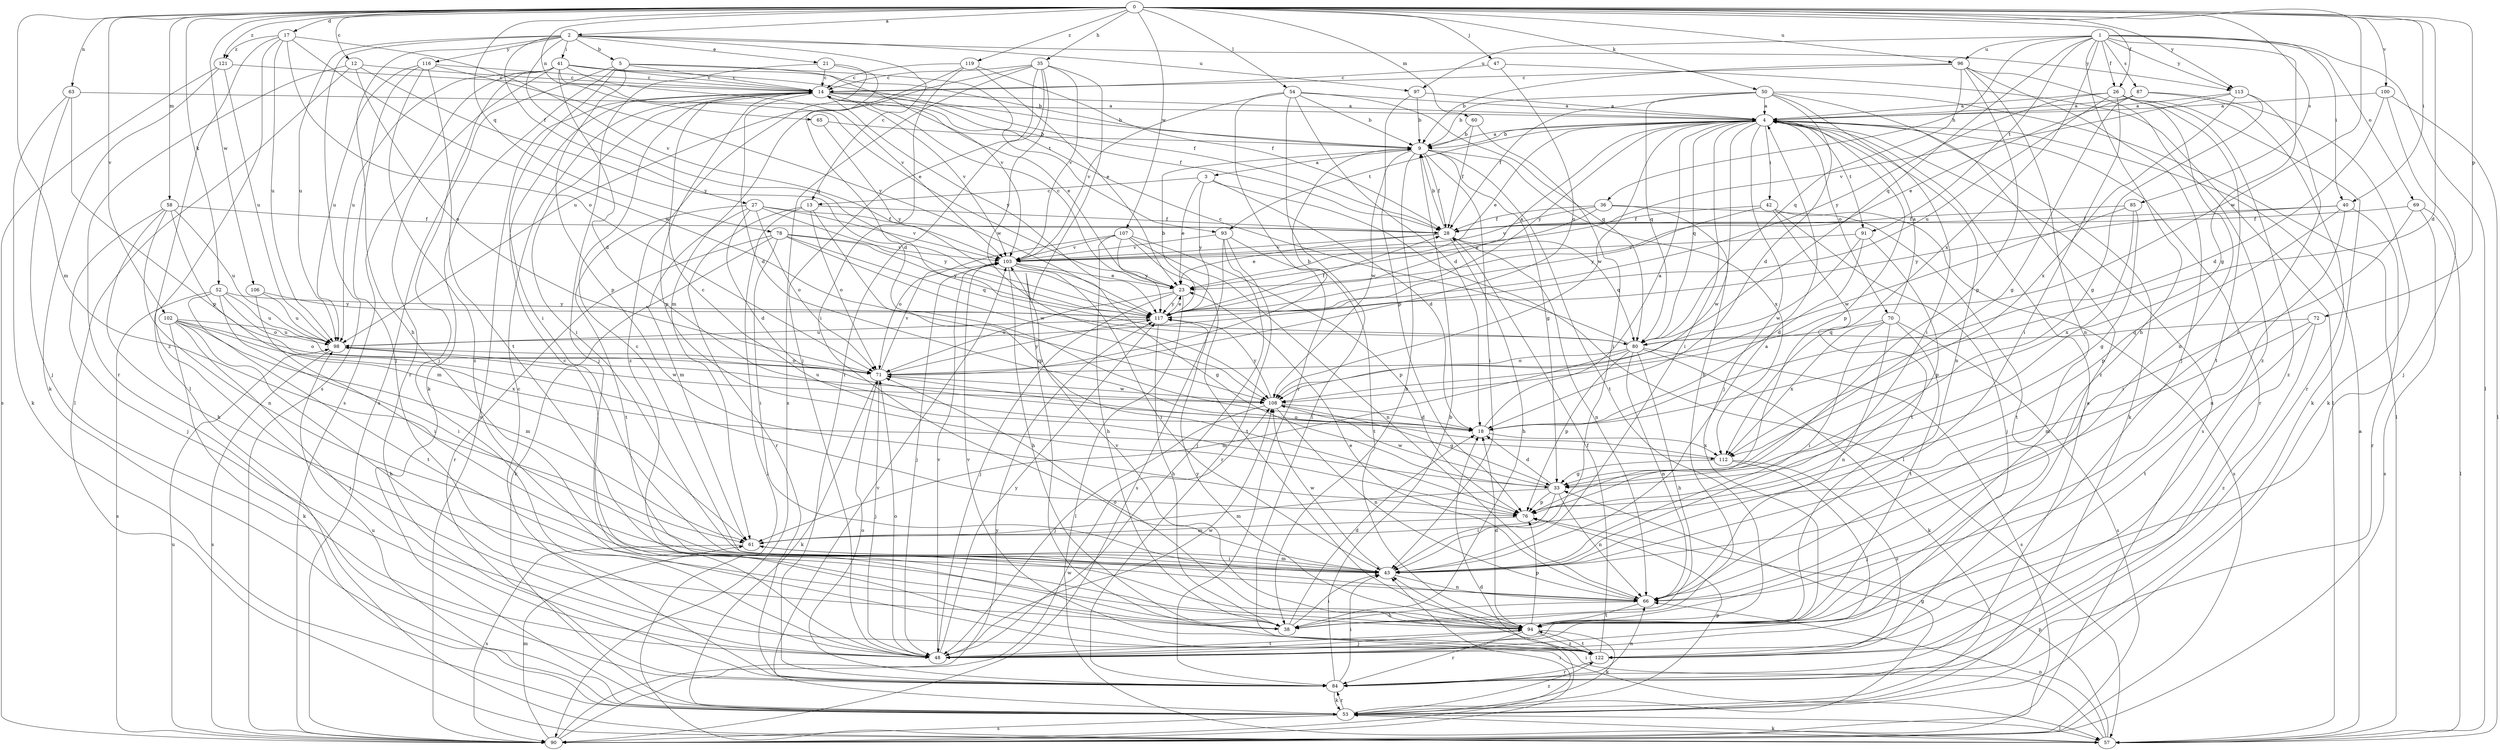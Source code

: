strict digraph  {
0;
1;
2;
3;
4;
5;
9;
12;
13;
14;
17;
18;
21;
23;
26;
27;
28;
33;
35;
36;
38;
40;
41;
42;
43;
47;
48;
50;
52;
53;
54;
57;
58;
60;
61;
63;
65;
66;
69;
70;
71;
72;
76;
78;
80;
84;
85;
87;
90;
91;
93;
94;
96;
97;
98;
100;
102;
103;
106;
107;
108;
112;
113;
116;
117;
119;
121;
122;
0 -> 2  [label=a];
0 -> 12  [label=c];
0 -> 17  [label=d];
0 -> 18  [label=d];
0 -> 26  [label=f];
0 -> 35  [label=h];
0 -> 40  [label=i];
0 -> 47  [label=j];
0 -> 50  [label=k];
0 -> 52  [label=k];
0 -> 54  [label=l];
0 -> 58  [label=m];
0 -> 60  [label=m];
0 -> 61  [label=m];
0 -> 63  [label=n];
0 -> 65  [label=n];
0 -> 72  [label=p];
0 -> 78  [label=q];
0 -> 85  [label=s];
0 -> 96  [label=u];
0 -> 100  [label=v];
0 -> 102  [label=v];
0 -> 106  [label=w];
0 -> 107  [label=w];
0 -> 108  [label=w];
0 -> 113  [label=y];
0 -> 119  [label=z];
0 -> 121  [label=z];
1 -> 26  [label=f];
1 -> 33  [label=g];
1 -> 36  [label=h];
1 -> 38  [label=h];
1 -> 40  [label=i];
1 -> 57  [label=l];
1 -> 69  [label=o];
1 -> 80  [label=q];
1 -> 87  [label=s];
1 -> 91  [label=t];
1 -> 96  [label=u];
1 -> 97  [label=u];
1 -> 112  [label=x];
1 -> 113  [label=y];
2 -> 5  [label=b];
2 -> 13  [label=c];
2 -> 21  [label=e];
2 -> 27  [label=f];
2 -> 38  [label=h];
2 -> 41  [label=i];
2 -> 80  [label=q];
2 -> 90  [label=s];
2 -> 97  [label=u];
2 -> 98  [label=u];
2 -> 113  [label=y];
2 -> 116  [label=y];
3 -> 13  [label=c];
3 -> 18  [label=d];
3 -> 23  [label=e];
3 -> 57  [label=l];
3 -> 117  [label=y];
4 -> 9  [label=b];
4 -> 23  [label=e];
4 -> 38  [label=h];
4 -> 42  [label=i];
4 -> 43  [label=i];
4 -> 48  [label=j];
4 -> 53  [label=k];
4 -> 66  [label=n];
4 -> 70  [label=o];
4 -> 76  [label=p];
4 -> 80  [label=q];
4 -> 84  [label=r];
4 -> 90  [label=s];
4 -> 91  [label=t];
4 -> 93  [label=t];
4 -> 108  [label=w];
4 -> 117  [label=y];
5 -> 14  [label=c];
5 -> 43  [label=i];
5 -> 53  [label=k];
5 -> 76  [label=p];
5 -> 90  [label=s];
5 -> 93  [label=t];
5 -> 103  [label=v];
9 -> 3  [label=a];
9 -> 4  [label=a];
9 -> 28  [label=f];
9 -> 33  [label=g];
9 -> 38  [label=h];
9 -> 43  [label=i];
9 -> 94  [label=t];
9 -> 108  [label=w];
9 -> 112  [label=x];
12 -> 14  [label=c];
12 -> 57  [label=l];
12 -> 71  [label=o];
12 -> 84  [label=r];
12 -> 117  [label=y];
13 -> 28  [label=f];
13 -> 57  [label=l];
13 -> 71  [label=o];
13 -> 76  [label=p];
13 -> 84  [label=r];
14 -> 4  [label=a];
14 -> 9  [label=b];
14 -> 18  [label=d];
14 -> 23  [label=e];
14 -> 28  [label=f];
14 -> 43  [label=i];
14 -> 76  [label=p];
14 -> 90  [label=s];
14 -> 103  [label=v];
14 -> 117  [label=y];
17 -> 57  [label=l];
17 -> 71  [label=o];
17 -> 98  [label=u];
17 -> 103  [label=v];
17 -> 108  [label=w];
17 -> 121  [label=z];
17 -> 122  [label=z];
18 -> 4  [label=a];
18 -> 112  [label=x];
21 -> 14  [label=c];
21 -> 18  [label=d];
21 -> 48  [label=j];
21 -> 122  [label=z];
23 -> 14  [label=c];
23 -> 48  [label=j];
23 -> 57  [label=l];
23 -> 71  [label=o];
23 -> 117  [label=y];
26 -> 4  [label=a];
26 -> 43  [label=i];
26 -> 53  [label=k];
26 -> 66  [label=n];
26 -> 94  [label=t];
26 -> 98  [label=u];
26 -> 117  [label=y];
26 -> 122  [label=z];
27 -> 18  [label=d];
27 -> 28  [label=f];
27 -> 61  [label=m];
27 -> 71  [label=o];
27 -> 94  [label=t];
27 -> 103  [label=v];
27 -> 117  [label=y];
28 -> 9  [label=b];
28 -> 23  [label=e];
28 -> 38  [label=h];
28 -> 66  [label=n];
28 -> 80  [label=q];
28 -> 103  [label=v];
33 -> 14  [label=c];
33 -> 18  [label=d];
33 -> 43  [label=i];
33 -> 61  [label=m];
33 -> 66  [label=n];
33 -> 76  [label=p];
33 -> 108  [label=w];
35 -> 14  [label=c];
35 -> 48  [label=j];
35 -> 84  [label=r];
35 -> 90  [label=s];
35 -> 98  [label=u];
35 -> 103  [label=v];
35 -> 108  [label=w];
35 -> 122  [label=z];
36 -> 23  [label=e];
36 -> 28  [label=f];
36 -> 94  [label=t];
36 -> 103  [label=v];
36 -> 108  [label=w];
38 -> 14  [label=c];
38 -> 18  [label=d];
38 -> 43  [label=i];
40 -> 28  [label=f];
40 -> 66  [label=n];
40 -> 76  [label=p];
40 -> 84  [label=r];
40 -> 117  [label=y];
41 -> 9  [label=b];
41 -> 14  [label=c];
41 -> 18  [label=d];
41 -> 23  [label=e];
41 -> 28  [label=f];
41 -> 48  [label=j];
41 -> 84  [label=r];
41 -> 90  [label=s];
41 -> 98  [label=u];
41 -> 103  [label=v];
42 -> 28  [label=f];
42 -> 48  [label=j];
42 -> 90  [label=s];
42 -> 94  [label=t];
42 -> 117  [label=y];
43 -> 4  [label=a];
43 -> 61  [label=m];
43 -> 66  [label=n];
43 -> 108  [label=w];
47 -> 14  [label=c];
47 -> 57  [label=l];
47 -> 71  [label=o];
48 -> 71  [label=o];
48 -> 94  [label=t];
48 -> 103  [label=v];
48 -> 108  [label=w];
48 -> 117  [label=y];
50 -> 4  [label=a];
50 -> 9  [label=b];
50 -> 18  [label=d];
50 -> 28  [label=f];
50 -> 43  [label=i];
50 -> 57  [label=l];
50 -> 80  [label=q];
50 -> 122  [label=z];
52 -> 43  [label=i];
52 -> 71  [label=o];
52 -> 90  [label=s];
52 -> 94  [label=t];
52 -> 98  [label=u];
52 -> 117  [label=y];
53 -> 33  [label=g];
53 -> 57  [label=l];
53 -> 76  [label=p];
53 -> 84  [label=r];
53 -> 90  [label=s];
53 -> 98  [label=u];
53 -> 103  [label=v];
53 -> 122  [label=z];
54 -> 4  [label=a];
54 -> 9  [label=b];
54 -> 18  [label=d];
54 -> 57  [label=l];
54 -> 80  [label=q];
54 -> 84  [label=r];
54 -> 103  [label=v];
57 -> 4  [label=a];
57 -> 43  [label=i];
57 -> 53  [label=k];
57 -> 66  [label=n];
57 -> 76  [label=p];
58 -> 28  [label=f];
58 -> 38  [label=h];
58 -> 48  [label=j];
58 -> 61  [label=m];
58 -> 66  [label=n];
58 -> 98  [label=u];
60 -> 9  [label=b];
60 -> 28  [label=f];
60 -> 43  [label=i];
61 -> 43  [label=i];
61 -> 90  [label=s];
63 -> 4  [label=a];
63 -> 48  [label=j];
63 -> 53  [label=k];
63 -> 76  [label=p];
65 -> 9  [label=b];
65 -> 117  [label=y];
66 -> 14  [label=c];
66 -> 23  [label=e];
66 -> 38  [label=h];
66 -> 94  [label=t];
69 -> 28  [label=f];
69 -> 43  [label=i];
69 -> 57  [label=l];
69 -> 90  [label=s];
70 -> 4  [label=a];
70 -> 43  [label=i];
70 -> 66  [label=n];
70 -> 80  [label=q];
70 -> 90  [label=s];
70 -> 94  [label=t];
70 -> 112  [label=x];
71 -> 9  [label=b];
71 -> 48  [label=j];
71 -> 53  [label=k];
71 -> 103  [label=v];
71 -> 108  [label=w];
71 -> 117  [label=y];
72 -> 61  [label=m];
72 -> 80  [label=q];
72 -> 94  [label=t];
72 -> 122  [label=z];
76 -> 61  [label=m];
78 -> 43  [label=i];
78 -> 53  [label=k];
78 -> 80  [label=q];
78 -> 84  [label=r];
78 -> 103  [label=v];
78 -> 108  [label=w];
78 -> 117  [label=y];
80 -> 14  [label=c];
80 -> 38  [label=h];
80 -> 53  [label=k];
80 -> 61  [label=m];
80 -> 66  [label=n];
80 -> 71  [label=o];
80 -> 76  [label=p];
80 -> 90  [label=s];
84 -> 4  [label=a];
84 -> 9  [label=b];
84 -> 14  [label=c];
84 -> 43  [label=i];
84 -> 53  [label=k];
84 -> 66  [label=n];
84 -> 71  [label=o];
85 -> 28  [label=f];
85 -> 33  [label=g];
85 -> 108  [label=w];
85 -> 112  [label=x];
87 -> 4  [label=a];
87 -> 23  [label=e];
87 -> 33  [label=g];
87 -> 53  [label=k];
87 -> 84  [label=r];
90 -> 18  [label=d];
90 -> 43  [label=i];
90 -> 61  [label=m];
90 -> 98  [label=u];
90 -> 108  [label=w];
90 -> 117  [label=y];
91 -> 18  [label=d];
91 -> 76  [label=p];
91 -> 103  [label=v];
91 -> 108  [label=w];
93 -> 48  [label=j];
93 -> 84  [label=r];
93 -> 90  [label=s];
93 -> 94  [label=t];
93 -> 103  [label=v];
94 -> 18  [label=d];
94 -> 48  [label=j];
94 -> 53  [label=k];
94 -> 71  [label=o];
94 -> 76  [label=p];
94 -> 84  [label=r];
94 -> 103  [label=v];
94 -> 117  [label=y];
94 -> 122  [label=z];
96 -> 9  [label=b];
96 -> 14  [label=c];
96 -> 48  [label=j];
96 -> 66  [label=n];
96 -> 76  [label=p];
96 -> 80  [label=q];
96 -> 122  [label=z];
97 -> 4  [label=a];
97 -> 9  [label=b];
97 -> 76  [label=p];
98 -> 71  [label=o];
98 -> 90  [label=s];
98 -> 108  [label=w];
100 -> 4  [label=a];
100 -> 18  [label=d];
100 -> 48  [label=j];
100 -> 57  [label=l];
102 -> 38  [label=h];
102 -> 48  [label=j];
102 -> 53  [label=k];
102 -> 61  [label=m];
102 -> 71  [label=o];
102 -> 98  [label=u];
102 -> 112  [label=x];
103 -> 23  [label=e];
103 -> 33  [label=g];
103 -> 38  [label=h];
103 -> 43  [label=i];
103 -> 48  [label=j];
106 -> 43  [label=i];
106 -> 98  [label=u];
106 -> 117  [label=y];
107 -> 38  [label=h];
107 -> 66  [label=n];
107 -> 71  [label=o];
107 -> 76  [label=p];
107 -> 94  [label=t];
107 -> 103  [label=v];
107 -> 117  [label=y];
108 -> 18  [label=d];
108 -> 33  [label=g];
108 -> 48  [label=j];
108 -> 66  [label=n];
108 -> 98  [label=u];
108 -> 117  [label=y];
112 -> 33  [label=g];
112 -> 48  [label=j];
112 -> 71  [label=o];
112 -> 122  [label=z];
113 -> 4  [label=a];
113 -> 33  [label=g];
113 -> 43  [label=i];
113 -> 103  [label=v];
113 -> 112  [label=x];
116 -> 14  [label=c];
116 -> 48  [label=j];
116 -> 94  [label=t];
116 -> 98  [label=u];
116 -> 117  [label=y];
116 -> 122  [label=z];
117 -> 4  [label=a];
117 -> 9  [label=b];
117 -> 23  [label=e];
117 -> 28  [label=f];
117 -> 38  [label=h];
117 -> 98  [label=u];
119 -> 14  [label=c];
119 -> 23  [label=e];
119 -> 28  [label=f];
119 -> 43  [label=i];
119 -> 61  [label=m];
121 -> 14  [label=c];
121 -> 53  [label=k];
121 -> 90  [label=s];
121 -> 98  [label=u];
122 -> 28  [label=f];
122 -> 84  [label=r];
122 -> 94  [label=t];
122 -> 103  [label=v];
}
